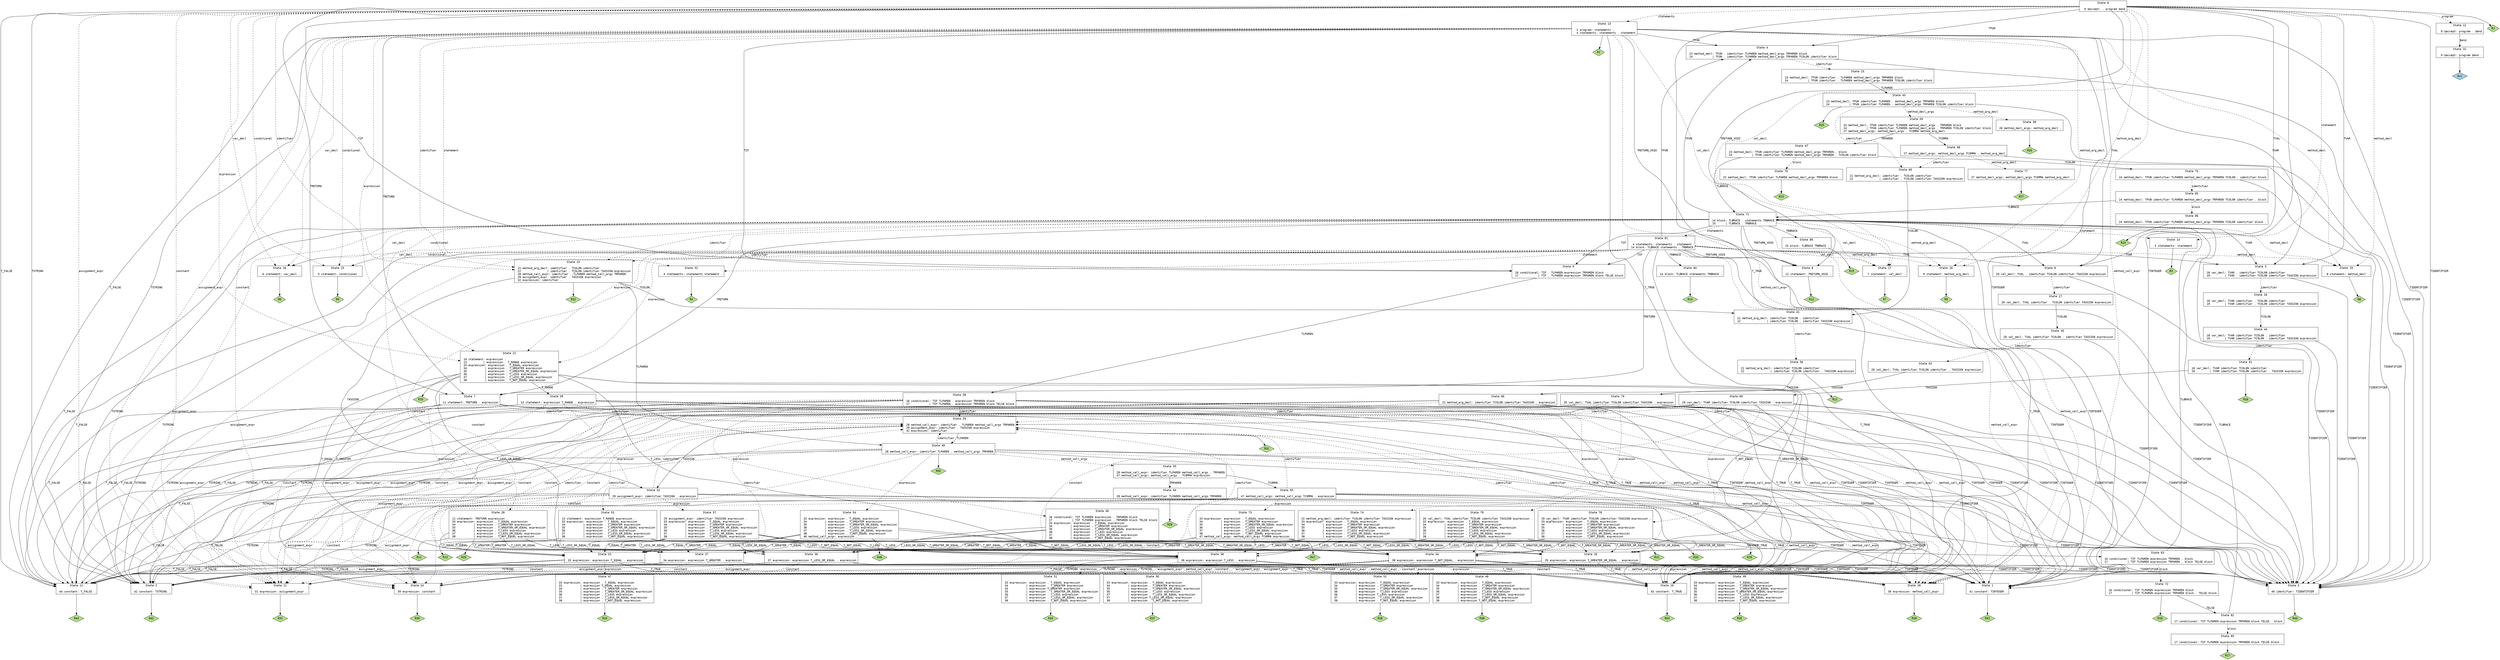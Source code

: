 // Generated by bison.
// Report bugs to <http://sourceforge.net/p/winflexbison/tickets>.
// Home page: <http://sourceforge.net/projects/winflexbison/>.

digraph "Parser.y"
{
  node [fontname = courier, shape = box, colorscheme = paired6]
  edge [fontname = courier]

  0 [label="State 0\n\l  0 $accept: . program $end\l"]
  0 -> 1 [style=solid label="TINTEGER"]
  0 -> 2 [style=solid label="TSTRING"]
  0 -> 3 [style=solid label="TIDENTIFIER"]
  0 -> 4 [style=solid label="TFUN"]
  0 -> 5 [style=solid label="TVAR"]
  0 -> 6 [style=solid label="TVAL"]
  0 -> 7 [style=solid label="TRETURN"]
  0 -> 8 [style=solid label="TRETURN_VOID"]
  0 -> 9 [style=solid label="TIF"]
  0 -> 10 [style=solid label="T_TRUE"]
  0 -> 11 [style=solid label="T_FALSE"]
  0 -> 12 [style=dashed label="program"]
  0 -> 13 [style=dashed label="statements"]
  0 -> 14 [style=dashed label="statement"]
  0 -> 15 [style=dashed label="conditional"]
  0 -> 16 [style=dashed label="var_decl"]
  0 -> 17 [style=dashed label="val_decl"]
  0 -> 18 [style=dashed label="method_arg_decl"]
  0 -> 19 [style=dashed label="method_decl"]
  0 -> 20 [style=dashed label="method_call_expr"]
  0 -> 21 [style=dashed label="assignment_expr"]
  0 -> 22 [style=dashed label="expression"]
  0 -> 23 [style=dashed label="identifier"]
  0 -> 24 [style=dashed label="constant"]
  0 -> "0R1" [style=solid]
 "0R1" [label="R1", fillcolor=3, shape=diamond, style=filled]
  1 [label="State 1\n\l 41 constant: TINTEGER .\l"]
  1 -> "1R41" [style=solid]
 "1R41" [label="R41", fillcolor=3, shape=diamond, style=filled]
  2 [label="State 2\n\l 42 constant: TSTRING .\l"]
  2 -> "2R42" [style=solid]
 "2R42" [label="R42", fillcolor=3, shape=diamond, style=filled]
  3 [label="State 3\n\l 40 identifier: TIDENTIFIER .\l"]
  3 -> "3R40" [style=solid]
 "3R40" [label="R40", fillcolor=3, shape=diamond, style=filled]
  4 [label="State 4\n\l 23 method_decl: TFUN . identifier TLPAREN method_decl_args TRPAREN block\l 24            | TFUN . identifier TLPAREN method_decl_args TRPAREN TCOLON identifier block\l"]
  4 -> 3 [style=solid label="TIDENTIFIER"]
  4 -> 25 [style=dashed label="identifier"]
  5 [label="State 5\n\l 18 var_decl: TVAR . identifier TCOLON identifier\l 19         | TVAR . identifier TCOLON identifier TASSIGN expression\l"]
  5 -> 3 [style=solid label="TIDENTIFIER"]
  5 -> 26 [style=dashed label="identifier"]
  6 [label="State 6\n\l 20 val_decl: TVAL . identifier TCOLON identifier TASSIGN expression\l"]
  6 -> 3 [style=solid label="TIDENTIFIER"]
  6 -> 27 [style=dashed label="identifier"]
  7 [label="State 7\n\l 11 statement: TRETURN . expression\l"]
  7 -> 1 [style=solid label="TINTEGER"]
  7 -> 2 [style=solid label="TSTRING"]
  7 -> 3 [style=solid label="TIDENTIFIER"]
  7 -> 10 [style=solid label="T_TRUE"]
  7 -> 11 [style=solid label="T_FALSE"]
  7 -> 20 [style=dashed label="method_call_expr"]
  7 -> 21 [style=dashed label="assignment_expr"]
  7 -> 28 [style=dashed label="expression"]
  7 -> 29 [style=dashed label="identifier"]
  7 -> 24 [style=dashed label="constant"]
  8 [label="State 8\n\l 12 statement: TRETURN_VOID .\l"]
  8 -> "8R12" [style=solid]
 "8R12" [label="R12", fillcolor=3, shape=diamond, style=filled]
  9 [label="State 9\n\l 16 conditional: TIF . TLPAREN expression TRPAREN block\l 17            | TIF . TLPAREN expression TRPAREN block TELSE block\l"]
  9 -> 30 [style=solid label="TLPAREN"]
  10 [label="State 10\n\l 43 constant: T_TRUE .\l"]
  10 -> "10R43" [style=solid]
 "10R43" [label="R43", fillcolor=3, shape=diamond, style=filled]
  11 [label="State 11\n\l 44 constant: T_FALSE .\l"]
  11 -> "11R44" [style=solid]
 "11R44" [label="R44", fillcolor=3, shape=diamond, style=filled]
  12 [label="State 12\n\l  0 $accept: program . $end\l"]
  12 -> 31 [style=solid label="$end"]
  13 [label="State 13\n\l  2 program: statements .\l  4 statements: statements . statement\l"]
  13 -> 1 [style=solid label="TINTEGER"]
  13 -> 2 [style=solid label="TSTRING"]
  13 -> 3 [style=solid label="TIDENTIFIER"]
  13 -> 4 [style=solid label="TFUN"]
  13 -> 5 [style=solid label="TVAR"]
  13 -> 6 [style=solid label="TVAL"]
  13 -> 7 [style=solid label="TRETURN"]
  13 -> 8 [style=solid label="TRETURN_VOID"]
  13 -> 9 [style=solid label="TIF"]
  13 -> 10 [style=solid label="T_TRUE"]
  13 -> 11 [style=solid label="T_FALSE"]
  13 -> 32 [style=dashed label="statement"]
  13 -> 15 [style=dashed label="conditional"]
  13 -> 16 [style=dashed label="var_decl"]
  13 -> 17 [style=dashed label="val_decl"]
  13 -> 18 [style=dashed label="method_arg_decl"]
  13 -> 19 [style=dashed label="method_decl"]
  13 -> 20 [style=dashed label="method_call_expr"]
  13 -> 21 [style=dashed label="assignment_expr"]
  13 -> 22 [style=dashed label="expression"]
  13 -> 23 [style=dashed label="identifier"]
  13 -> 24 [style=dashed label="constant"]
  13 -> "13R2" [style=solid]
 "13R2" [label="R2", fillcolor=3, shape=diamond, style=filled]
  14 [label="State 14\n\l  3 statements: statement .\l"]
  14 -> "14R3" [style=solid]
 "14R3" [label="R3", fillcolor=3, shape=diamond, style=filled]
  15 [label="State 15\n\l  5 statement: conditional .\l"]
  15 -> "15R5" [style=solid]
 "15R5" [label="R5", fillcolor=3, shape=diamond, style=filled]
  16 [label="State 16\n\l  6 statement: var_decl .\l"]
  16 -> "16R6" [style=solid]
 "16R6" [label="R6", fillcolor=3, shape=diamond, style=filled]
  17 [label="State 17\n\l  7 statement: val_decl .\l"]
  17 -> "17R7" [style=solid]
 "17R7" [label="R7", fillcolor=3, shape=diamond, style=filled]
  18 [label="State 18\n\l  9 statement: method_arg_decl .\l"]
  18 -> "18R9" [style=solid]
 "18R9" [label="R9", fillcolor=3, shape=diamond, style=filled]
  19 [label="State 19\n\l  8 statement: method_decl .\l"]
  19 -> "19R8" [style=solid]
 "19R8" [label="R8", fillcolor=3, shape=diamond, style=filled]
  20 [label="State 20\n\l 30 expression: method_call_expr .\l"]
  20 -> "20R30" [style=solid]
 "20R30" [label="R30", fillcolor=3, shape=diamond, style=filled]
  21 [label="State 21\n\l 31 expression: assignment_expr .\l"]
  21 -> "21R31" [style=solid]
 "21R31" [label="R31", fillcolor=3, shape=diamond, style=filled]
  22 [label="State 22\n\l 10 statement: expression .\l 13          | expression . T_RANGE expression\l 33 expression: expression . T_EQUAL expression\l 34           | expression . T_GREATER expression\l 35           | expression . T_GREATER_OR_EQUAL expression\l 36           | expression . T_LESS expression\l 37           | expression . T_LESS_OR_EQUAL expression\l 38           | expression . T_NOT_EQUAL expression\l"]
  22 -> 33 [style=solid label="T_EQUAL"]
  22 -> 34 [style=solid label="T_NOT_EQUAL"]
  22 -> 35 [style=solid label="T_GREATER_OR_EQUAL"]
  22 -> 36 [style=solid label="T_LESS_OR_EQUAL"]
  22 -> 37 [style=solid label="T_GREATER"]
  22 -> 38 [style=solid label="T_LESS"]
  22 -> 39 [style=solid label="T_RANGE"]
  22 -> "22R10" [style=solid]
 "22R10" [label="R10", fillcolor=3, shape=diamond, style=filled]
  23 [label="State 23\n\l 21 method_arg_decl: identifier . TCOLON identifier\l 22                | identifier . TCOLON identifier TASSIGN expression\l 28 method_call_expr: identifier . TLPAREN method_call_args TRPAREN\l 29 assignment_expr: identifier . TASSIGN expression\l 32 expression: identifier .\l"]
  23 -> 40 [style=solid label="TLPAREN"]
  23 -> 41 [style=solid label="TCOLON"]
  23 -> 42 [style=solid label="TASSIGN"]
  23 -> "23R32" [style=solid]
 "23R32" [label="R32", fillcolor=3, shape=diamond, style=filled]
  24 [label="State 24\n\l 39 expression: constant .\l"]
  24 -> "24R39" [style=solid]
 "24R39" [label="R39", fillcolor=3, shape=diamond, style=filled]
  25 [label="State 25\n\l 23 method_decl: TFUN identifier . TLPAREN method_decl_args TRPAREN block\l 24            | TFUN identifier . TLPAREN method_decl_args TRPAREN TCOLON identifier block\l"]
  25 -> 43 [style=solid label="TLPAREN"]
  26 [label="State 26\n\l 18 var_decl: TVAR identifier . TCOLON identifier\l 19         | TVAR identifier . TCOLON identifier TASSIGN expression\l"]
  26 -> 44 [style=solid label="TCOLON"]
  27 [label="State 27\n\l 20 val_decl: TVAL identifier . TCOLON identifier TASSIGN expression\l"]
  27 -> 45 [style=solid label="TCOLON"]
  28 [label="State 28\n\l 11 statement: TRETURN expression .\l 33 expression: expression . T_EQUAL expression\l 34           | expression . T_GREATER expression\l 35           | expression . T_GREATER_OR_EQUAL expression\l 36           | expression . T_LESS expression\l 37           | expression . T_LESS_OR_EQUAL expression\l 38           | expression . T_NOT_EQUAL expression\l"]
  28 -> 33 [style=solid label="T_EQUAL"]
  28 -> 34 [style=solid label="T_NOT_EQUAL"]
  28 -> 35 [style=solid label="T_GREATER_OR_EQUAL"]
  28 -> 36 [style=solid label="T_LESS_OR_EQUAL"]
  28 -> 37 [style=solid label="T_GREATER"]
  28 -> 38 [style=solid label="T_LESS"]
  28 -> "28R11" [style=solid]
 "28R11" [label="R11", fillcolor=3, shape=diamond, style=filled]
  29 [label="State 29\n\l 28 method_call_expr: identifier . TLPAREN method_call_args TRPAREN\l 29 assignment_expr: identifier . TASSIGN expression\l 32 expression: identifier .\l"]
  29 -> 40 [style=solid label="TLPAREN"]
  29 -> 42 [style=solid label="TASSIGN"]
  29 -> "29R32" [style=solid]
 "29R32" [label="R32", fillcolor=3, shape=diamond, style=filled]
  30 [label="State 30\n\l 16 conditional: TIF TLPAREN . expression TRPAREN block\l 17            | TIF TLPAREN . expression TRPAREN block TELSE block\l"]
  30 -> 1 [style=solid label="TINTEGER"]
  30 -> 2 [style=solid label="TSTRING"]
  30 -> 3 [style=solid label="TIDENTIFIER"]
  30 -> 10 [style=solid label="T_TRUE"]
  30 -> 11 [style=solid label="T_FALSE"]
  30 -> 20 [style=dashed label="method_call_expr"]
  30 -> 21 [style=dashed label="assignment_expr"]
  30 -> 46 [style=dashed label="expression"]
  30 -> 29 [style=dashed label="identifier"]
  30 -> 24 [style=dashed label="constant"]
  31 [label="State 31\n\l  0 $accept: program $end .\l"]
  31 -> "31R0" [style=solid]
 "31R0" [label="Acc", fillcolor=1, shape=diamond, style=filled]
  32 [label="State 32\n\l  4 statements: statements statement .\l"]
  32 -> "32R4" [style=solid]
 "32R4" [label="R4", fillcolor=3, shape=diamond, style=filled]
  33 [label="State 33\n\l 33 expression: expression T_EQUAL . expression\l"]
  33 -> 1 [style=solid label="TINTEGER"]
  33 -> 2 [style=solid label="TSTRING"]
  33 -> 3 [style=solid label="TIDENTIFIER"]
  33 -> 10 [style=solid label="T_TRUE"]
  33 -> 11 [style=solid label="T_FALSE"]
  33 -> 20 [style=dashed label="method_call_expr"]
  33 -> 21 [style=dashed label="assignment_expr"]
  33 -> 47 [style=dashed label="expression"]
  33 -> 29 [style=dashed label="identifier"]
  33 -> 24 [style=dashed label="constant"]
  34 [label="State 34\n\l 38 expression: expression T_NOT_EQUAL . expression\l"]
  34 -> 1 [style=solid label="TINTEGER"]
  34 -> 2 [style=solid label="TSTRING"]
  34 -> 3 [style=solid label="TIDENTIFIER"]
  34 -> 10 [style=solid label="T_TRUE"]
  34 -> 11 [style=solid label="T_FALSE"]
  34 -> 20 [style=dashed label="method_call_expr"]
  34 -> 21 [style=dashed label="assignment_expr"]
  34 -> 48 [style=dashed label="expression"]
  34 -> 29 [style=dashed label="identifier"]
  34 -> 24 [style=dashed label="constant"]
  35 [label="State 35\n\l 35 expression: expression T_GREATER_OR_EQUAL . expression\l"]
  35 -> 1 [style=solid label="TINTEGER"]
  35 -> 2 [style=solid label="TSTRING"]
  35 -> 3 [style=solid label="TIDENTIFIER"]
  35 -> 10 [style=solid label="T_TRUE"]
  35 -> 11 [style=solid label="T_FALSE"]
  35 -> 20 [style=dashed label="method_call_expr"]
  35 -> 21 [style=dashed label="assignment_expr"]
  35 -> 49 [style=dashed label="expression"]
  35 -> 29 [style=dashed label="identifier"]
  35 -> 24 [style=dashed label="constant"]
  36 [label="State 36\n\l 37 expression: expression T_LESS_OR_EQUAL . expression\l"]
  36 -> 1 [style=solid label="TINTEGER"]
  36 -> 2 [style=solid label="TSTRING"]
  36 -> 3 [style=solid label="TIDENTIFIER"]
  36 -> 10 [style=solid label="T_TRUE"]
  36 -> 11 [style=solid label="T_FALSE"]
  36 -> 20 [style=dashed label="method_call_expr"]
  36 -> 21 [style=dashed label="assignment_expr"]
  36 -> 50 [style=dashed label="expression"]
  36 -> 29 [style=dashed label="identifier"]
  36 -> 24 [style=dashed label="constant"]
  37 [label="State 37\n\l 34 expression: expression T_GREATER . expression\l"]
  37 -> 1 [style=solid label="TINTEGER"]
  37 -> 2 [style=solid label="TSTRING"]
  37 -> 3 [style=solid label="TIDENTIFIER"]
  37 -> 10 [style=solid label="T_TRUE"]
  37 -> 11 [style=solid label="T_FALSE"]
  37 -> 20 [style=dashed label="method_call_expr"]
  37 -> 21 [style=dashed label="assignment_expr"]
  37 -> 51 [style=dashed label="expression"]
  37 -> 29 [style=dashed label="identifier"]
  37 -> 24 [style=dashed label="constant"]
  38 [label="State 38\n\l 36 expression: expression T_LESS . expression\l"]
  38 -> 1 [style=solid label="TINTEGER"]
  38 -> 2 [style=solid label="TSTRING"]
  38 -> 3 [style=solid label="TIDENTIFIER"]
  38 -> 10 [style=solid label="T_TRUE"]
  38 -> 11 [style=solid label="T_FALSE"]
  38 -> 20 [style=dashed label="method_call_expr"]
  38 -> 21 [style=dashed label="assignment_expr"]
  38 -> 52 [style=dashed label="expression"]
  38 -> 29 [style=dashed label="identifier"]
  38 -> 24 [style=dashed label="constant"]
  39 [label="State 39\n\l 13 statement: expression T_RANGE . expression\l"]
  39 -> 1 [style=solid label="TINTEGER"]
  39 -> 2 [style=solid label="TSTRING"]
  39 -> 3 [style=solid label="TIDENTIFIER"]
  39 -> 10 [style=solid label="T_TRUE"]
  39 -> 11 [style=solid label="T_FALSE"]
  39 -> 20 [style=dashed label="method_call_expr"]
  39 -> 21 [style=dashed label="assignment_expr"]
  39 -> 53 [style=dashed label="expression"]
  39 -> 29 [style=dashed label="identifier"]
  39 -> 24 [style=dashed label="constant"]
  40 [label="State 40\n\l 28 method_call_expr: identifier TLPAREN . method_call_args TRPAREN\l"]
  40 -> 1 [style=solid label="TINTEGER"]
  40 -> 2 [style=solid label="TSTRING"]
  40 -> 3 [style=solid label="TIDENTIFIER"]
  40 -> 10 [style=solid label="T_TRUE"]
  40 -> 11 [style=solid label="T_FALSE"]
  40 -> 20 [style=dashed label="method_call_expr"]
  40 -> 21 [style=dashed label="assignment_expr"]
  40 -> 54 [style=dashed label="expression"]
  40 -> 29 [style=dashed label="identifier"]
  40 -> 24 [style=dashed label="constant"]
  40 -> 55 [style=dashed label="method_call_args"]
  40 -> "40R45" [style=solid]
 "40R45" [label="R45", fillcolor=3, shape=diamond, style=filled]
  41 [label="State 41\n\l 21 method_arg_decl: identifier TCOLON . identifier\l 22                | identifier TCOLON . identifier TASSIGN expression\l"]
  41 -> 3 [style=solid label="TIDENTIFIER"]
  41 -> 56 [style=dashed label="identifier"]
  42 [label="State 42\n\l 29 assignment_expr: identifier TASSIGN . expression\l"]
  42 -> 1 [style=solid label="TINTEGER"]
  42 -> 2 [style=solid label="TSTRING"]
  42 -> 3 [style=solid label="TIDENTIFIER"]
  42 -> 10 [style=solid label="T_TRUE"]
  42 -> 11 [style=solid label="T_FALSE"]
  42 -> 20 [style=dashed label="method_call_expr"]
  42 -> 21 [style=dashed label="assignment_expr"]
  42 -> 57 [style=dashed label="expression"]
  42 -> 29 [style=dashed label="identifier"]
  42 -> 24 [style=dashed label="constant"]
  43 [label="State 43\n\l 23 method_decl: TFUN identifier TLPAREN . method_decl_args TRPAREN block\l 24            | TFUN identifier TLPAREN . method_decl_args TRPAREN TCOLON identifier block\l"]
  43 -> 3 [style=solid label="TIDENTIFIER"]
  43 -> 58 [style=dashed label="method_arg_decl"]
  43 -> 59 [style=dashed label="method_decl_args"]
  43 -> 60 [style=dashed label="identifier"]
  43 -> "43R25" [style=solid]
 "43R25" [label="R25", fillcolor=3, shape=diamond, style=filled]
  44 [label="State 44\n\l 18 var_decl: TVAR identifier TCOLON . identifier\l 19         | TVAR identifier TCOLON . identifier TASSIGN expression\l"]
  44 -> 3 [style=solid label="TIDENTIFIER"]
  44 -> 61 [style=dashed label="identifier"]
  45 [label="State 45\n\l 20 val_decl: TVAL identifier TCOLON . identifier TASSIGN expression\l"]
  45 -> 3 [style=solid label="TIDENTIFIER"]
  45 -> 62 [style=dashed label="identifier"]
  46 [label="State 46\n\l 16 conditional: TIF TLPAREN expression . TRPAREN block\l 17            | TIF TLPAREN expression . TRPAREN block TELSE block\l 33 expression: expression . T_EQUAL expression\l 34           | expression . T_GREATER expression\l 35           | expression . T_GREATER_OR_EQUAL expression\l 36           | expression . T_LESS expression\l 37           | expression . T_LESS_OR_EQUAL expression\l 38           | expression . T_NOT_EQUAL expression\l"]
  46 -> 63 [style=solid label="TRPAREN"]
  46 -> 33 [style=solid label="T_EQUAL"]
  46 -> 34 [style=solid label="T_NOT_EQUAL"]
  46 -> 35 [style=solid label="T_GREATER_OR_EQUAL"]
  46 -> 36 [style=solid label="T_LESS_OR_EQUAL"]
  46 -> 37 [style=solid label="T_GREATER"]
  46 -> 38 [style=solid label="T_LESS"]
  47 [label="State 47\n\l 33 expression: expression . T_EQUAL expression\l 33           | expression T_EQUAL expression .\l 34           | expression . T_GREATER expression\l 35           | expression . T_GREATER_OR_EQUAL expression\l 36           | expression . T_LESS expression\l 37           | expression . T_LESS_OR_EQUAL expression\l 38           | expression . T_NOT_EQUAL expression\l"]
  47 -> "47R33" [style=solid]
 "47R33" [label="R33", fillcolor=3, shape=diamond, style=filled]
  48 [label="State 48\n\l 33 expression: expression . T_EQUAL expression\l 34           | expression . T_GREATER expression\l 35           | expression . T_GREATER_OR_EQUAL expression\l 36           | expression . T_LESS expression\l 37           | expression . T_LESS_OR_EQUAL expression\l 38           | expression . T_NOT_EQUAL expression\l 38           | expression T_NOT_EQUAL expression .\l"]
  48 -> "48R38" [style=solid]
 "48R38" [label="R38", fillcolor=3, shape=diamond, style=filled]
  49 [label="State 49\n\l 33 expression: expression . T_EQUAL expression\l 34           | expression . T_GREATER expression\l 35           | expression . T_GREATER_OR_EQUAL expression\l 35           | expression T_GREATER_OR_EQUAL expression .\l 36           | expression . T_LESS expression\l 37           | expression . T_LESS_OR_EQUAL expression\l 38           | expression . T_NOT_EQUAL expression\l"]
  49 -> "49R35" [style=solid]
 "49R35" [label="R35", fillcolor=3, shape=diamond, style=filled]
  50 [label="State 50\n\l 33 expression: expression . T_EQUAL expression\l 34           | expression . T_GREATER expression\l 35           | expression . T_GREATER_OR_EQUAL expression\l 36           | expression . T_LESS expression\l 37           | expression . T_LESS_OR_EQUAL expression\l 37           | expression T_LESS_OR_EQUAL expression .\l 38           | expression . T_NOT_EQUAL expression\l"]
  50 -> "50R37" [style=solid]
 "50R37" [label="R37", fillcolor=3, shape=diamond, style=filled]
  51 [label="State 51\n\l 33 expression: expression . T_EQUAL expression\l 34           | expression . T_GREATER expression\l 34           | expression T_GREATER expression .\l 35           | expression . T_GREATER_OR_EQUAL expression\l 36           | expression . T_LESS expression\l 37           | expression . T_LESS_OR_EQUAL expression\l 38           | expression . T_NOT_EQUAL expression\l"]
  51 -> "51R34" [style=solid]
 "51R34" [label="R34", fillcolor=3, shape=diamond, style=filled]
  52 [label="State 52\n\l 33 expression: expression . T_EQUAL expression\l 34           | expression . T_GREATER expression\l 35           | expression . T_GREATER_OR_EQUAL expression\l 36           | expression . T_LESS expression\l 36           | expression T_LESS expression .\l 37           | expression . T_LESS_OR_EQUAL expression\l 38           | expression . T_NOT_EQUAL expression\l"]
  52 -> "52R36" [style=solid]
 "52R36" [label="R36", fillcolor=3, shape=diamond, style=filled]
  53 [label="State 53\n\l 13 statement: expression T_RANGE expression .\l 33 expression: expression . T_EQUAL expression\l 34           | expression . T_GREATER expression\l 35           | expression . T_GREATER_OR_EQUAL expression\l 36           | expression . T_LESS expression\l 37           | expression . T_LESS_OR_EQUAL expression\l 38           | expression . T_NOT_EQUAL expression\l"]
  53 -> 33 [style=solid label="T_EQUAL"]
  53 -> 34 [style=solid label="T_NOT_EQUAL"]
  53 -> 35 [style=solid label="T_GREATER_OR_EQUAL"]
  53 -> 36 [style=solid label="T_LESS_OR_EQUAL"]
  53 -> 37 [style=solid label="T_GREATER"]
  53 -> 38 [style=solid label="T_LESS"]
  53 -> "53R13" [style=solid]
 "53R13" [label="R13", fillcolor=3, shape=diamond, style=filled]
  54 [label="State 54\n\l 33 expression: expression . T_EQUAL expression\l 34           | expression . T_GREATER expression\l 35           | expression . T_GREATER_OR_EQUAL expression\l 36           | expression . T_LESS expression\l 37           | expression . T_LESS_OR_EQUAL expression\l 38           | expression . T_NOT_EQUAL expression\l 46 method_call_args: expression .\l"]
  54 -> 33 [style=solid label="T_EQUAL"]
  54 -> 34 [style=solid label="T_NOT_EQUAL"]
  54 -> 35 [style=solid label="T_GREATER_OR_EQUAL"]
  54 -> 36 [style=solid label="T_LESS_OR_EQUAL"]
  54 -> 37 [style=solid label="T_GREATER"]
  54 -> 38 [style=solid label="T_LESS"]
  54 -> "54R46" [style=solid]
 "54R46" [label="R46", fillcolor=3, shape=diamond, style=filled]
  55 [label="State 55\n\l 28 method_call_expr: identifier TLPAREN method_call_args . TRPAREN\l 47 method_call_args: method_call_args . TCOMMA expression\l"]
  55 -> 64 [style=solid label="TRPAREN"]
  55 -> 65 [style=solid label="TCOMMA"]
  56 [label="State 56\n\l 21 method_arg_decl: identifier TCOLON identifier .\l 22                | identifier TCOLON identifier . TASSIGN expression\l"]
  56 -> 66 [style=solid label="TASSIGN"]
  56 -> "56R21" [style=solid]
 "56R21" [label="R21", fillcolor=3, shape=diamond, style=filled]
  57 [label="State 57\n\l 29 assignment_expr: identifier TASSIGN expression .\l 33 expression: expression . T_EQUAL expression\l 34           | expression . T_GREATER expression\l 35           | expression . T_GREATER_OR_EQUAL expression\l 36           | expression . T_LESS expression\l 37           | expression . T_LESS_OR_EQUAL expression\l 38           | expression . T_NOT_EQUAL expression\l"]
  57 -> 33 [style=solid label="T_EQUAL"]
  57 -> 34 [style=solid label="T_NOT_EQUAL"]
  57 -> 35 [style=solid label="T_GREATER_OR_EQUAL"]
  57 -> 36 [style=solid label="T_LESS_OR_EQUAL"]
  57 -> 37 [style=solid label="T_GREATER"]
  57 -> 38 [style=solid label="T_LESS"]
  57 -> "57R29" [style=solid]
 "57R29" [label="R29", fillcolor=3, shape=diamond, style=filled]
  58 [label="State 58\n\l 26 method_decl_args: method_arg_decl .\l"]
  58 -> "58R26" [style=solid]
 "58R26" [label="R26", fillcolor=3, shape=diamond, style=filled]
  59 [label="State 59\n\l 23 method_decl: TFUN identifier TLPAREN method_decl_args . TRPAREN block\l 24            | TFUN identifier TLPAREN method_decl_args . TRPAREN TCOLON identifier block\l 27 method_decl_args: method_decl_args . TCOMMA method_arg_decl\l"]
  59 -> 67 [style=solid label="TRPAREN"]
  59 -> 68 [style=solid label="TCOMMA"]
  60 [label="State 60\n\l 21 method_arg_decl: identifier . TCOLON identifier\l 22                | identifier . TCOLON identifier TASSIGN expression\l"]
  60 -> 41 [style=solid label="TCOLON"]
  61 [label="State 61\n\l 18 var_decl: TVAR identifier TCOLON identifier .\l 19         | TVAR identifier TCOLON identifier . TASSIGN expression\l"]
  61 -> 69 [style=solid label="TASSIGN"]
  61 -> "61R18" [style=solid]
 "61R18" [label="R18", fillcolor=3, shape=diamond, style=filled]
  62 [label="State 62\n\l 20 val_decl: TVAL identifier TCOLON identifier . TASSIGN expression\l"]
  62 -> 70 [style=solid label="TASSIGN"]
  63 [label="State 63\n\l 16 conditional: TIF TLPAREN expression TRPAREN . block\l 17            | TIF TLPAREN expression TRPAREN . block TELSE block\l"]
  63 -> 71 [style=solid label="TLBRACE"]
  63 -> 72 [style=dashed label="block"]
  64 [label="State 64\n\l 28 method_call_expr: identifier TLPAREN method_call_args TRPAREN .\l"]
  64 -> "64R28" [style=solid]
 "64R28" [label="R28", fillcolor=3, shape=diamond, style=filled]
  65 [label="State 65\n\l 47 method_call_args: method_call_args TCOMMA . expression\l"]
  65 -> 1 [style=solid label="TINTEGER"]
  65 -> 2 [style=solid label="TSTRING"]
  65 -> 3 [style=solid label="TIDENTIFIER"]
  65 -> 10 [style=solid label="T_TRUE"]
  65 -> 11 [style=solid label="T_FALSE"]
  65 -> 20 [style=dashed label="method_call_expr"]
  65 -> 21 [style=dashed label="assignment_expr"]
  65 -> 73 [style=dashed label="expression"]
  65 -> 29 [style=dashed label="identifier"]
  65 -> 24 [style=dashed label="constant"]
  66 [label="State 66\n\l 22 method_arg_decl: identifier TCOLON identifier TASSIGN . expression\l"]
  66 -> 1 [style=solid label="TINTEGER"]
  66 -> 2 [style=solid label="TSTRING"]
  66 -> 3 [style=solid label="TIDENTIFIER"]
  66 -> 10 [style=solid label="T_TRUE"]
  66 -> 11 [style=solid label="T_FALSE"]
  66 -> 20 [style=dashed label="method_call_expr"]
  66 -> 21 [style=dashed label="assignment_expr"]
  66 -> 74 [style=dashed label="expression"]
  66 -> 29 [style=dashed label="identifier"]
  66 -> 24 [style=dashed label="constant"]
  67 [label="State 67\n\l 23 method_decl: TFUN identifier TLPAREN method_decl_args TRPAREN . block\l 24            | TFUN identifier TLPAREN method_decl_args TRPAREN . TCOLON identifier block\l"]
  67 -> 71 [style=solid label="TLBRACE"]
  67 -> 75 [style=solid label="TCOLON"]
  67 -> 76 [style=dashed label="block"]
  68 [label="State 68\n\l 27 method_decl_args: method_decl_args TCOMMA . method_arg_decl\l"]
  68 -> 3 [style=solid label="TIDENTIFIER"]
  68 -> 77 [style=dashed label="method_arg_decl"]
  68 -> 60 [style=dashed label="identifier"]
  69 [label="State 69\n\l 19 var_decl: TVAR identifier TCOLON identifier TASSIGN . expression\l"]
  69 -> 1 [style=solid label="TINTEGER"]
  69 -> 2 [style=solid label="TSTRING"]
  69 -> 3 [style=solid label="TIDENTIFIER"]
  69 -> 10 [style=solid label="T_TRUE"]
  69 -> 11 [style=solid label="T_FALSE"]
  69 -> 20 [style=dashed label="method_call_expr"]
  69 -> 21 [style=dashed label="assignment_expr"]
  69 -> 78 [style=dashed label="expression"]
  69 -> 29 [style=dashed label="identifier"]
  69 -> 24 [style=dashed label="constant"]
  70 [label="State 70\n\l 20 val_decl: TVAL identifier TCOLON identifier TASSIGN . expression\l"]
  70 -> 1 [style=solid label="TINTEGER"]
  70 -> 2 [style=solid label="TSTRING"]
  70 -> 3 [style=solid label="TIDENTIFIER"]
  70 -> 10 [style=solid label="T_TRUE"]
  70 -> 11 [style=solid label="T_FALSE"]
  70 -> 20 [style=dashed label="method_call_expr"]
  70 -> 21 [style=dashed label="assignment_expr"]
  70 -> 79 [style=dashed label="expression"]
  70 -> 29 [style=dashed label="identifier"]
  70 -> 24 [style=dashed label="constant"]
  71 [label="State 71\n\l 14 block: TLBRACE . statements TRBRACE\l 15      | TLBRACE . TRBRACE\l"]
  71 -> 1 [style=solid label="TINTEGER"]
  71 -> 2 [style=solid label="TSTRING"]
  71 -> 3 [style=solid label="TIDENTIFIER"]
  71 -> 4 [style=solid label="TFUN"]
  71 -> 5 [style=solid label="TVAR"]
  71 -> 6 [style=solid label="TVAL"]
  71 -> 7 [style=solid label="TRETURN"]
  71 -> 8 [style=solid label="TRETURN_VOID"]
  71 -> 9 [style=solid label="TIF"]
  71 -> 80 [style=solid label="TRBRACE"]
  71 -> 10 [style=solid label="T_TRUE"]
  71 -> 11 [style=solid label="T_FALSE"]
  71 -> 81 [style=dashed label="statements"]
  71 -> 14 [style=dashed label="statement"]
  71 -> 15 [style=dashed label="conditional"]
  71 -> 16 [style=dashed label="var_decl"]
  71 -> 17 [style=dashed label="val_decl"]
  71 -> 18 [style=dashed label="method_arg_decl"]
  71 -> 19 [style=dashed label="method_decl"]
  71 -> 20 [style=dashed label="method_call_expr"]
  71 -> 21 [style=dashed label="assignment_expr"]
  71 -> 22 [style=dashed label="expression"]
  71 -> 23 [style=dashed label="identifier"]
  71 -> 24 [style=dashed label="constant"]
  72 [label="State 72\n\l 16 conditional: TIF TLPAREN expression TRPAREN block .\l 17            | TIF TLPAREN expression TRPAREN block . TELSE block\l"]
  72 -> 82 [style=solid label="TELSE"]
  72 -> "72R16" [style=solid]
 "72R16" [label="R16", fillcolor=3, shape=diamond, style=filled]
  73 [label="State 73\n\l 33 expression: expression . T_EQUAL expression\l 34           | expression . T_GREATER expression\l 35           | expression . T_GREATER_OR_EQUAL expression\l 36           | expression . T_LESS expression\l 37           | expression . T_LESS_OR_EQUAL expression\l 38           | expression . T_NOT_EQUAL expression\l 47 method_call_args: method_call_args TCOMMA expression .\l"]
  73 -> 33 [style=solid label="T_EQUAL"]
  73 -> 34 [style=solid label="T_NOT_EQUAL"]
  73 -> 35 [style=solid label="T_GREATER_OR_EQUAL"]
  73 -> 36 [style=solid label="T_LESS_OR_EQUAL"]
  73 -> 37 [style=solid label="T_GREATER"]
  73 -> 38 [style=solid label="T_LESS"]
  73 -> "73R47" [style=solid]
 "73R47" [label="R47", fillcolor=3, shape=diamond, style=filled]
  74 [label="State 74\n\l 22 method_arg_decl: identifier TCOLON identifier TASSIGN expression .\l 33 expression: expression . T_EQUAL expression\l 34           | expression . T_GREATER expression\l 35           | expression . T_GREATER_OR_EQUAL expression\l 36           | expression . T_LESS expression\l 37           | expression . T_LESS_OR_EQUAL expression\l 38           | expression . T_NOT_EQUAL expression\l"]
  74 -> 33 [style=solid label="T_EQUAL"]
  74 -> 34 [style=solid label="T_NOT_EQUAL"]
  74 -> 35 [style=solid label="T_GREATER_OR_EQUAL"]
  74 -> 36 [style=solid label="T_LESS_OR_EQUAL"]
  74 -> 37 [style=solid label="T_GREATER"]
  74 -> 38 [style=solid label="T_LESS"]
  74 -> "74R22" [style=solid]
 "74R22" [label="R22", fillcolor=3, shape=diamond, style=filled]
  75 [label="State 75\n\l 24 method_decl: TFUN identifier TLPAREN method_decl_args TRPAREN TCOLON . identifier block\l"]
  75 -> 3 [style=solid label="TIDENTIFIER"]
  75 -> 83 [style=dashed label="identifier"]
  76 [label="State 76\n\l 23 method_decl: TFUN identifier TLPAREN method_decl_args TRPAREN block .\l"]
  76 -> "76R23" [style=solid]
 "76R23" [label="R23", fillcolor=3, shape=diamond, style=filled]
  77 [label="State 77\n\l 27 method_decl_args: method_decl_args TCOMMA method_arg_decl .\l"]
  77 -> "77R27" [style=solid]
 "77R27" [label="R27", fillcolor=3, shape=diamond, style=filled]
  78 [label="State 78\n\l 19 var_decl: TVAR identifier TCOLON identifier TASSIGN expression .\l 33 expression: expression . T_EQUAL expression\l 34           | expression . T_GREATER expression\l 35           | expression . T_GREATER_OR_EQUAL expression\l 36           | expression . T_LESS expression\l 37           | expression . T_LESS_OR_EQUAL expression\l 38           | expression . T_NOT_EQUAL expression\l"]
  78 -> 33 [style=solid label="T_EQUAL"]
  78 -> 34 [style=solid label="T_NOT_EQUAL"]
  78 -> 35 [style=solid label="T_GREATER_OR_EQUAL"]
  78 -> 36 [style=solid label="T_LESS_OR_EQUAL"]
  78 -> 37 [style=solid label="T_GREATER"]
  78 -> 38 [style=solid label="T_LESS"]
  78 -> "78R19" [style=solid]
 "78R19" [label="R19", fillcolor=3, shape=diamond, style=filled]
  79 [label="State 79\n\l 20 val_decl: TVAL identifier TCOLON identifier TASSIGN expression .\l 33 expression: expression . T_EQUAL expression\l 34           | expression . T_GREATER expression\l 35           | expression . T_GREATER_OR_EQUAL expression\l 36           | expression . T_LESS expression\l 37           | expression . T_LESS_OR_EQUAL expression\l 38           | expression . T_NOT_EQUAL expression\l"]
  79 -> 33 [style=solid label="T_EQUAL"]
  79 -> 34 [style=solid label="T_NOT_EQUAL"]
  79 -> 35 [style=solid label="T_GREATER_OR_EQUAL"]
  79 -> 36 [style=solid label="T_LESS_OR_EQUAL"]
  79 -> 37 [style=solid label="T_GREATER"]
  79 -> 38 [style=solid label="T_LESS"]
  79 -> "79R20" [style=solid]
 "79R20" [label="R20", fillcolor=3, shape=diamond, style=filled]
  80 [label="State 80\n\l 15 block: TLBRACE TRBRACE .\l"]
  80 -> "80R15" [style=solid]
 "80R15" [label="R15", fillcolor=3, shape=diamond, style=filled]
  81 [label="State 81\n\l  4 statements: statements . statement\l 14 block: TLBRACE statements . TRBRACE\l"]
  81 -> 1 [style=solid label="TINTEGER"]
  81 -> 2 [style=solid label="TSTRING"]
  81 -> 3 [style=solid label="TIDENTIFIER"]
  81 -> 4 [style=solid label="TFUN"]
  81 -> 5 [style=solid label="TVAR"]
  81 -> 6 [style=solid label="TVAL"]
  81 -> 7 [style=solid label="TRETURN"]
  81 -> 8 [style=solid label="TRETURN_VOID"]
  81 -> 9 [style=solid label="TIF"]
  81 -> 84 [style=solid label="TRBRACE"]
  81 -> 10 [style=solid label="T_TRUE"]
  81 -> 11 [style=solid label="T_FALSE"]
  81 -> 32 [style=dashed label="statement"]
  81 -> 15 [style=dashed label="conditional"]
  81 -> 16 [style=dashed label="var_decl"]
  81 -> 17 [style=dashed label="val_decl"]
  81 -> 18 [style=dashed label="method_arg_decl"]
  81 -> 19 [style=dashed label="method_decl"]
  81 -> 20 [style=dashed label="method_call_expr"]
  81 -> 21 [style=dashed label="assignment_expr"]
  81 -> 22 [style=dashed label="expression"]
  81 -> 23 [style=dashed label="identifier"]
  81 -> 24 [style=dashed label="constant"]
  82 [label="State 82\n\l 17 conditional: TIF TLPAREN expression TRPAREN block TELSE . block\l"]
  82 -> 71 [style=solid label="TLBRACE"]
  82 -> 85 [style=dashed label="block"]
  83 [label="State 83\n\l 24 method_decl: TFUN identifier TLPAREN method_decl_args TRPAREN TCOLON identifier . block\l"]
  83 -> 71 [style=solid label="TLBRACE"]
  83 -> 86 [style=dashed label="block"]
  84 [label="State 84\n\l 14 block: TLBRACE statements TRBRACE .\l"]
  84 -> "84R14" [style=solid]
 "84R14" [label="R14", fillcolor=3, shape=diamond, style=filled]
  85 [label="State 85\n\l 17 conditional: TIF TLPAREN expression TRPAREN block TELSE block .\l"]
  85 -> "85R17" [style=solid]
 "85R17" [label="R17", fillcolor=3, shape=diamond, style=filled]
  86 [label="State 86\n\l 24 method_decl: TFUN identifier TLPAREN method_decl_args TRPAREN TCOLON identifier block .\l"]
  86 -> "86R24" [style=solid]
 "86R24" [label="R24", fillcolor=3, shape=diamond, style=filled]
}
